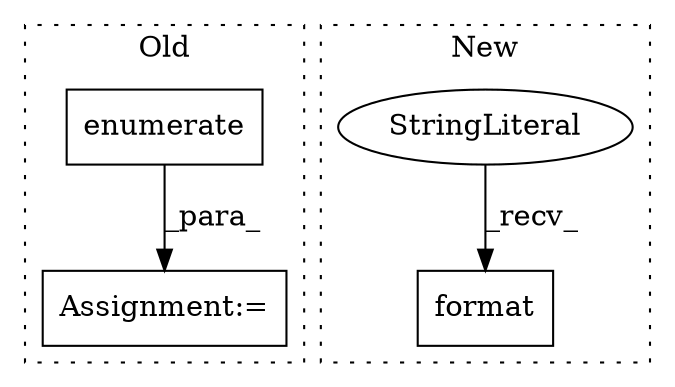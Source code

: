 digraph G {
subgraph cluster0 {
1 [label="enumerate" a="32" s="1413,1433" l="10,1" shape="box"];
4 [label="Assignment:=" a="7" s="1402" l="133" shape="box"];
label = "Old";
style="dotted";
}
subgraph cluster1 {
2 [label="format" a="32" s="1810,1856" l="7,1" shape="box"];
3 [label="StringLiteral" a="45" s="1746" l="63" shape="ellipse"];
label = "New";
style="dotted";
}
1 -> 4 [label="_para_"];
3 -> 2 [label="_recv_"];
}